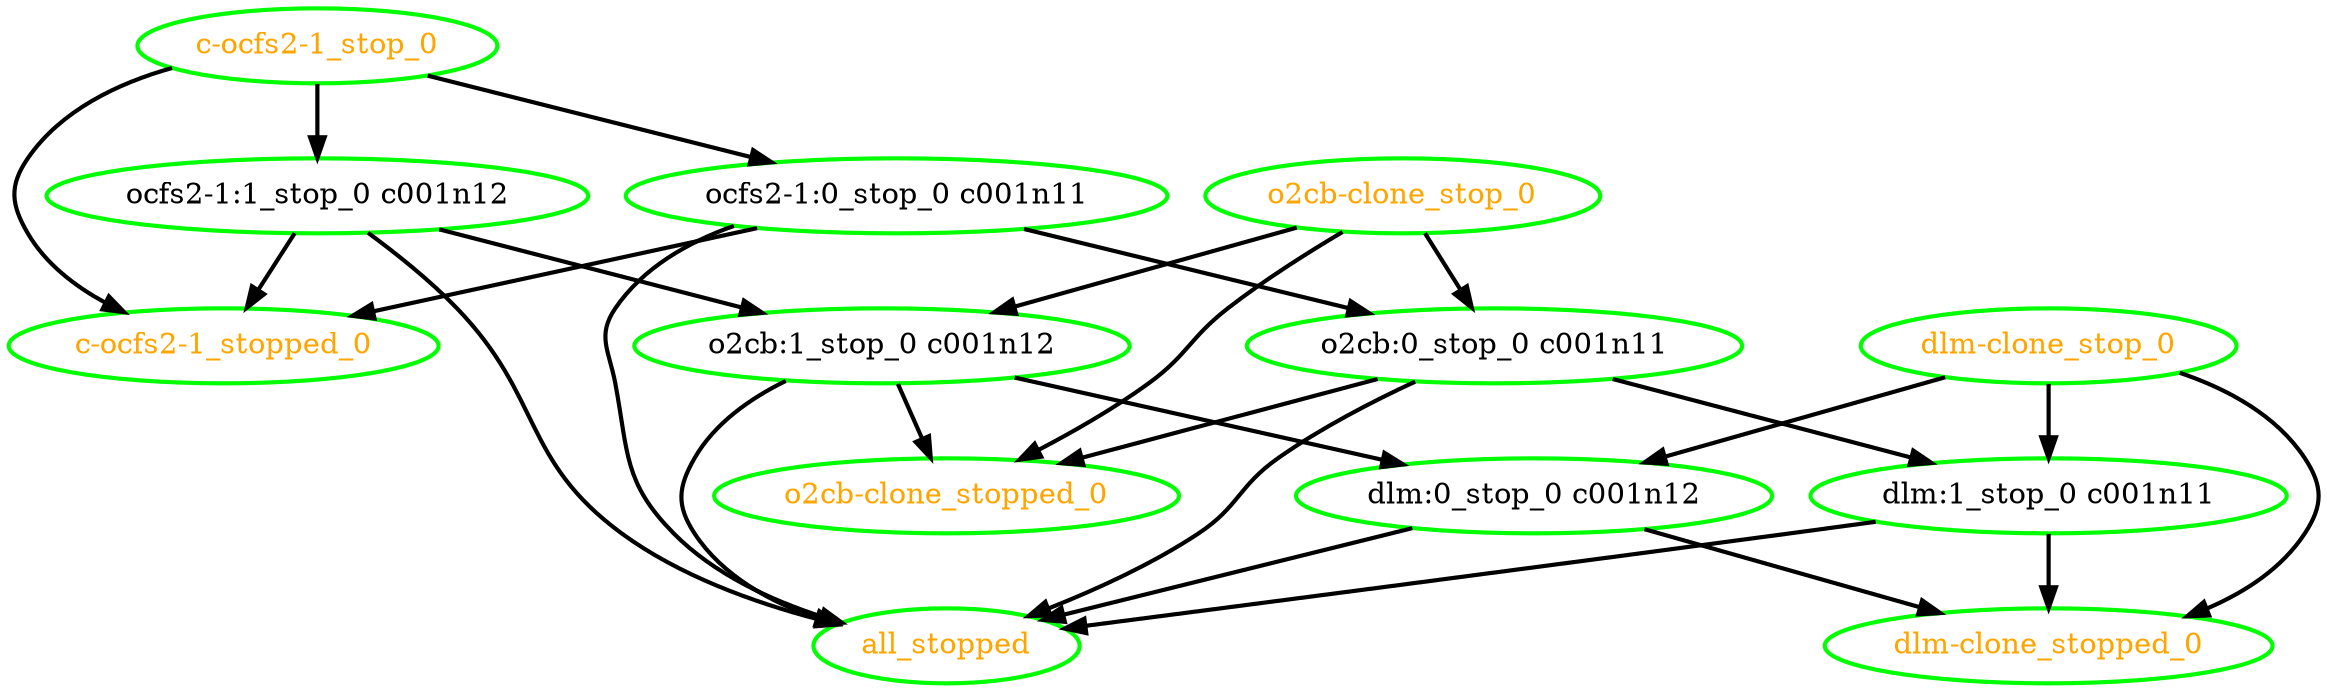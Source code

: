 digraph "g" {
"all_stopped" [ style=bold color="green" fontcolor="orange"  ]
"c-ocfs2-1_stop_0" -> "c-ocfs2-1_stopped_0" [ style = bold]
"c-ocfs2-1_stop_0" -> "ocfs2-1:0_stop_0 c001n11" [ style = bold]
"c-ocfs2-1_stop_0" -> "ocfs2-1:1_stop_0 c001n12" [ style = bold]
"c-ocfs2-1_stop_0" [ style=bold color="green" fontcolor="orange"  ]
"c-ocfs2-1_stopped_0" [ style=bold color="green" fontcolor="orange"  ]
"dlm-clone_stop_0" -> "dlm-clone_stopped_0" [ style = bold]
"dlm-clone_stop_0" -> "dlm:0_stop_0 c001n12" [ style = bold]
"dlm-clone_stop_0" -> "dlm:1_stop_0 c001n11" [ style = bold]
"dlm-clone_stop_0" [ style=bold color="green" fontcolor="orange"  ]
"dlm-clone_stopped_0" [ style=bold color="green" fontcolor="orange"  ]
"dlm:0_stop_0 c001n12" -> "all_stopped" [ style = bold]
"dlm:0_stop_0 c001n12" -> "dlm-clone_stopped_0" [ style = bold]
"dlm:0_stop_0 c001n12" [ style=bold color="green" fontcolor="black"  ]
"dlm:1_stop_0 c001n11" -> "all_stopped" [ style = bold]
"dlm:1_stop_0 c001n11" -> "dlm-clone_stopped_0" [ style = bold]
"dlm:1_stop_0 c001n11" [ style=bold color="green" fontcolor="black"  ]
"o2cb-clone_stop_0" -> "o2cb-clone_stopped_0" [ style = bold]
"o2cb-clone_stop_0" -> "o2cb:0_stop_0 c001n11" [ style = bold]
"o2cb-clone_stop_0" -> "o2cb:1_stop_0 c001n12" [ style = bold]
"o2cb-clone_stop_0" [ style=bold color="green" fontcolor="orange"  ]
"o2cb-clone_stopped_0" [ style=bold color="green" fontcolor="orange"  ]
"o2cb:0_stop_0 c001n11" -> "all_stopped" [ style = bold]
"o2cb:0_stop_0 c001n11" -> "dlm:1_stop_0 c001n11" [ style = bold]
"o2cb:0_stop_0 c001n11" -> "o2cb-clone_stopped_0" [ style = bold]
"o2cb:0_stop_0 c001n11" [ style=bold color="green" fontcolor="black"  ]
"o2cb:1_stop_0 c001n12" -> "all_stopped" [ style = bold]
"o2cb:1_stop_0 c001n12" -> "dlm:0_stop_0 c001n12" [ style = bold]
"o2cb:1_stop_0 c001n12" -> "o2cb-clone_stopped_0" [ style = bold]
"o2cb:1_stop_0 c001n12" [ style=bold color="green" fontcolor="black"  ]
"ocfs2-1:0_stop_0 c001n11" -> "all_stopped" [ style = bold]
"ocfs2-1:0_stop_0 c001n11" -> "c-ocfs2-1_stopped_0" [ style = bold]
"ocfs2-1:0_stop_0 c001n11" -> "o2cb:0_stop_0 c001n11" [ style = bold]
"ocfs2-1:0_stop_0 c001n11" [ style=bold color="green" fontcolor="black"  ]
"ocfs2-1:1_stop_0 c001n12" -> "all_stopped" [ style = bold]
"ocfs2-1:1_stop_0 c001n12" -> "c-ocfs2-1_stopped_0" [ style = bold]
"ocfs2-1:1_stop_0 c001n12" -> "o2cb:1_stop_0 c001n12" [ style = bold]
"ocfs2-1:1_stop_0 c001n12" [ style=bold color="green" fontcolor="black"  ]
}
